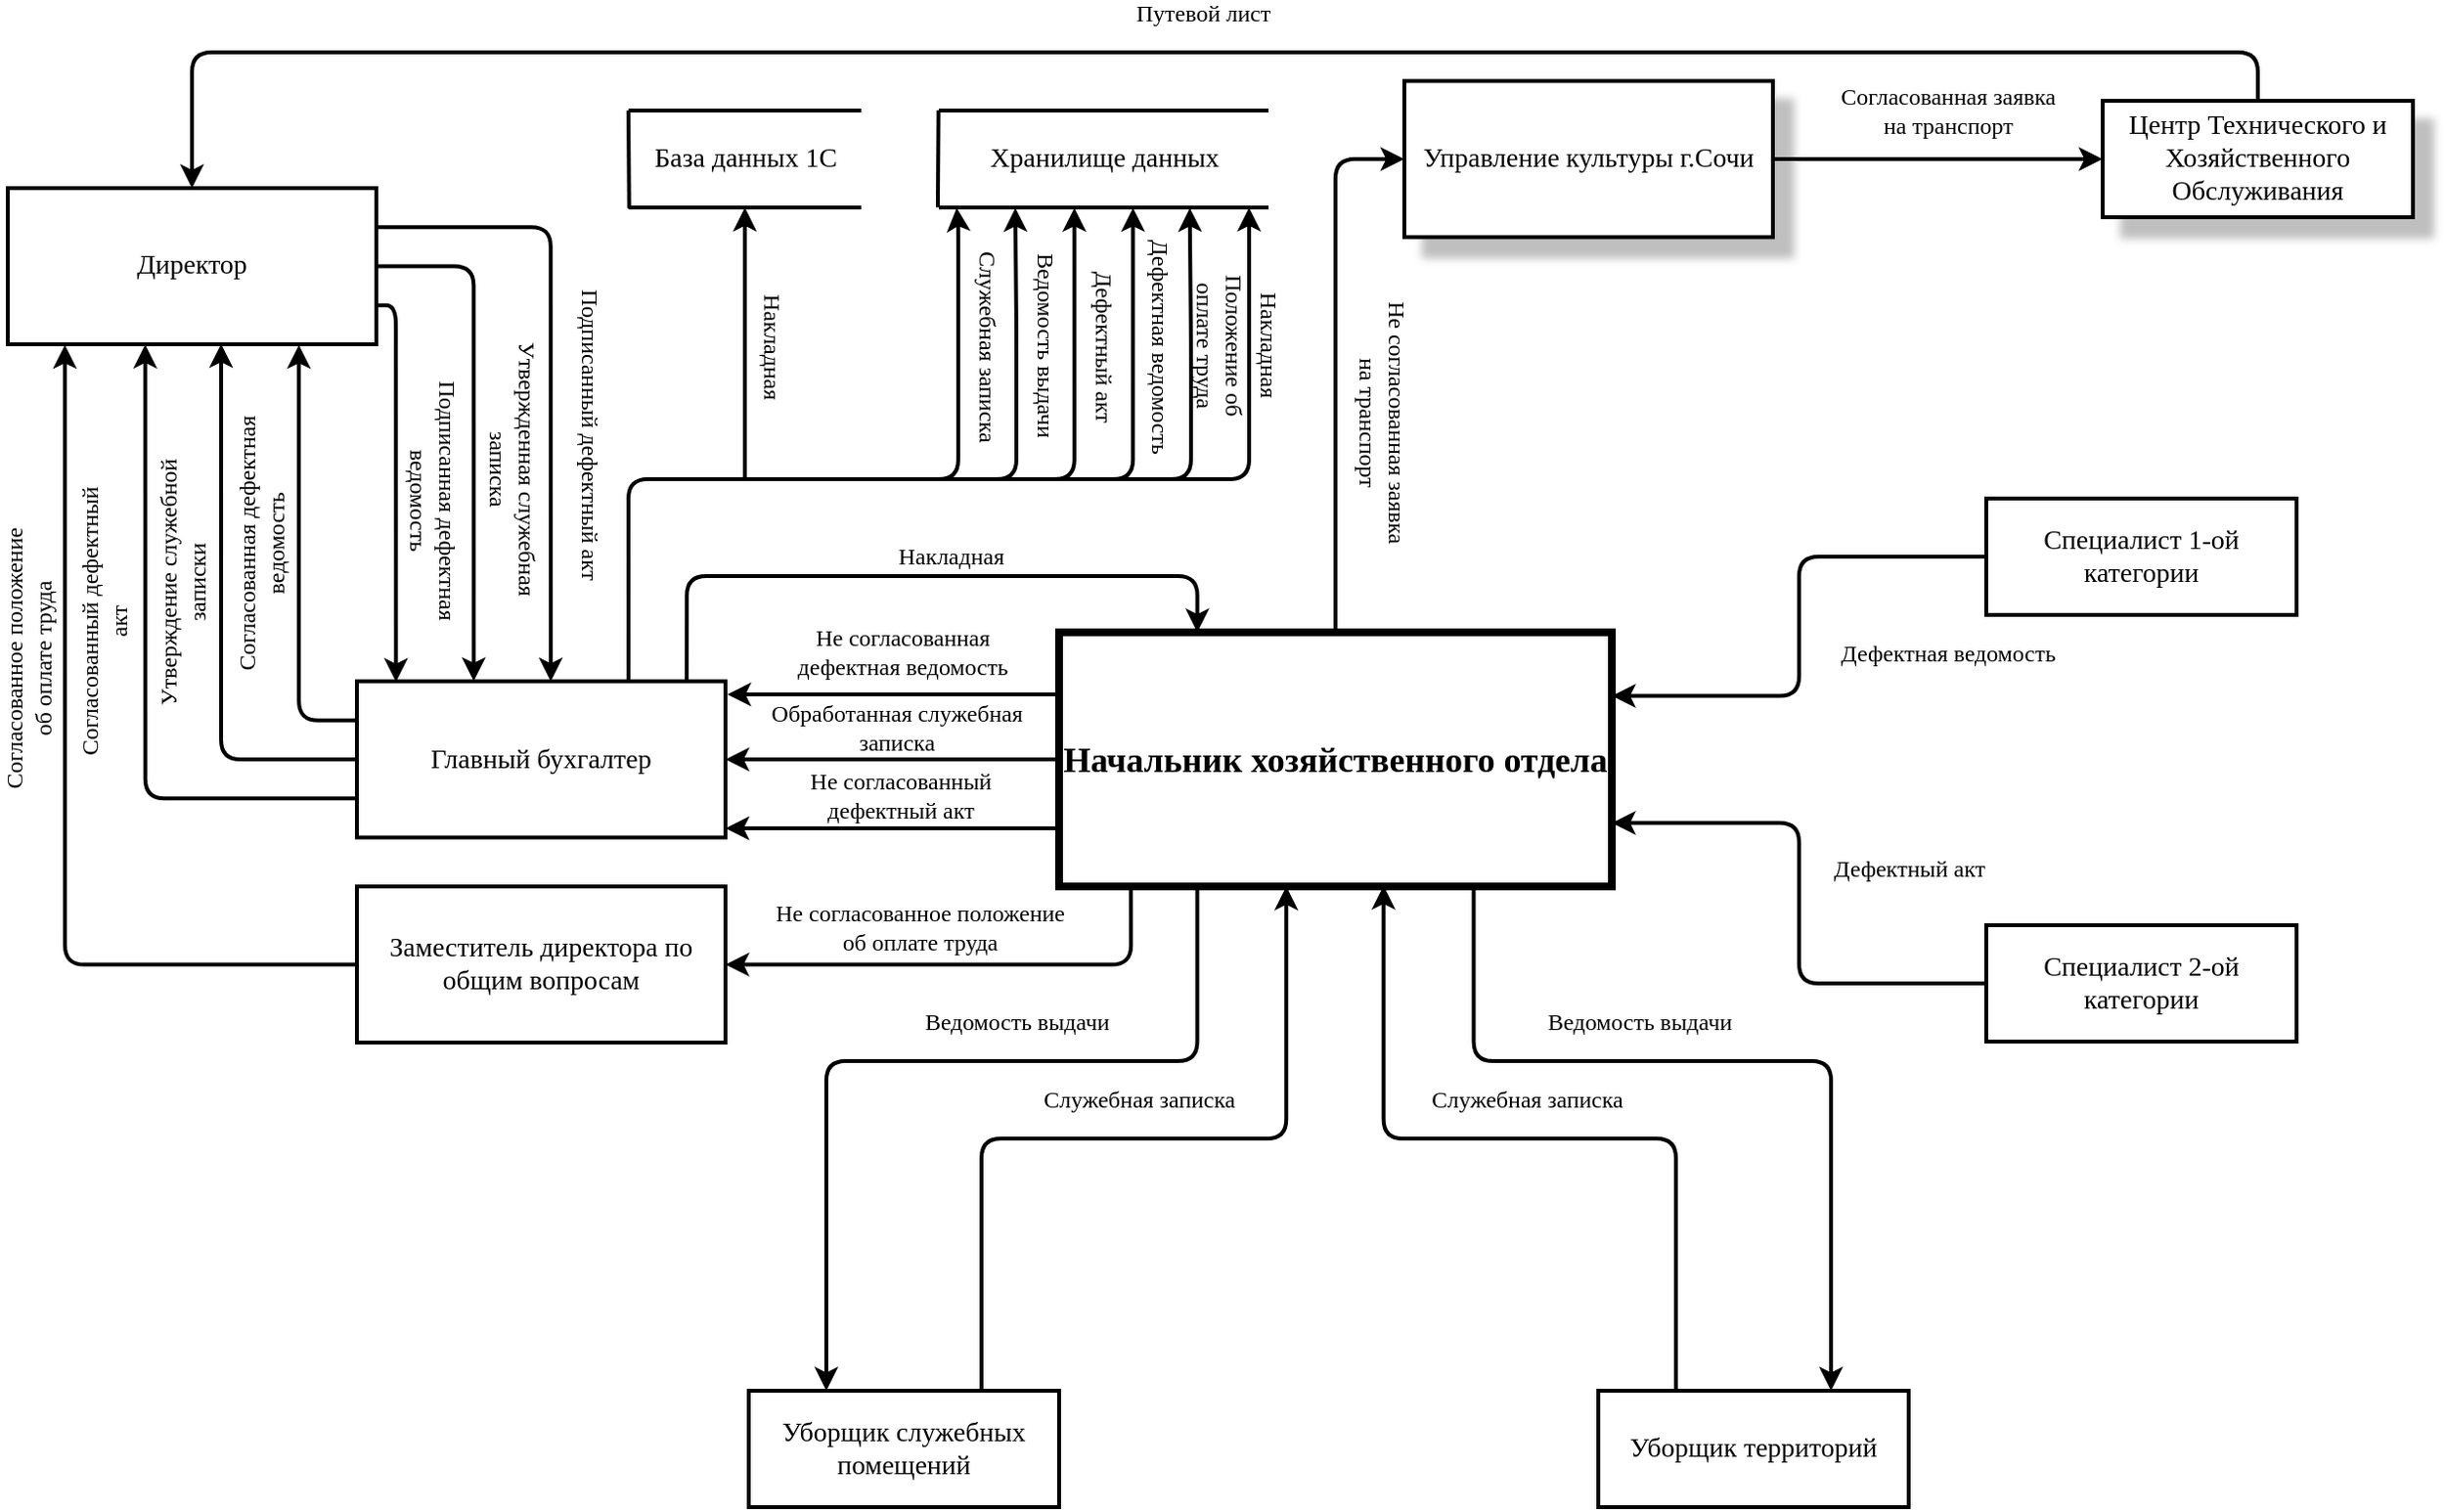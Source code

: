 <mxfile version="24.7.5" pages="2">
  <diagram name="DFD - общая диаграмма" id="wGE9X4aUuU3Bv_iCvHjZ">
    <mxGraphModel dx="2847" dy="921" grid="1" gridSize="10" guides="1" tooltips="1" connect="1" arrows="1" fold="1" page="1" pageScale="1" pageWidth="1169" pageHeight="827" math="0" shadow="0">
      <root>
        <mxCell id="0" />
        <mxCell id="1" parent="0" />
        <mxCell id="ZIf5hXbie2FMthYEmdHF-6" style="edgeStyle=elbowEdgeStyle;rounded=1;orthogonalLoop=1;jettySize=auto;html=1;exitX=0;exitY=0.5;exitDx=0;exitDy=0;entryX=1;entryY=0.5;entryDx=0;entryDy=0;strokeWidth=2;" parent="1" source="-npdEtdX0yVDCrLZTa7S-1" target="-npdEtdX0yVDCrLZTa7S-8" edge="1">
          <mxGeometry relative="1" as="geometry" />
        </mxCell>
        <mxCell id="ZIf5hXbie2FMthYEmdHF-21" value="Обработанная служебная&lt;br style=&quot;font-size: 12px;&quot;&gt;записка" style="edgeLabel;html=1;align=center;verticalAlign=middle;resizable=0;points=[];fontSize=12;fontFamily=Lucida Console;labelBackgroundColor=none;" parent="ZIf5hXbie2FMthYEmdHF-6" vertex="1" connectable="0">
          <mxGeometry x="-0.116" y="-2" relative="1" as="geometry">
            <mxPoint x="-8" y="-15" as="offset" />
          </mxGeometry>
        </mxCell>
        <mxCell id="ZIf5hXbie2FMthYEmdHF-17" style="edgeStyle=elbowEdgeStyle;rounded=1;orthogonalLoop=1;jettySize=auto;html=1;exitX=0.75;exitY=1;exitDx=0;exitDy=0;entryX=0.75;entryY=0;entryDx=0;entryDy=0;elbow=vertical;strokeWidth=2;" parent="1" source="-npdEtdX0yVDCrLZTa7S-1" target="ZIf5hXbie2FMthYEmdHF-9" edge="1">
          <mxGeometry relative="1" as="geometry">
            <Array as="points">
              <mxPoint x="830" y="570" />
            </Array>
          </mxGeometry>
        </mxCell>
        <mxCell id="ZIf5hXbie2FMthYEmdHF-18" value="Ведомость выдачи" style="edgeLabel;html=1;align=center;verticalAlign=middle;resizable=0;points=[];fontSize=12;fontFamily=Lucida Console;labelBackgroundColor=none;" parent="ZIf5hXbie2FMthYEmdHF-17" vertex="1" connectable="0">
          <mxGeometry x="0.035" y="2" relative="1" as="geometry">
            <mxPoint x="-55" y="-18" as="offset" />
          </mxGeometry>
        </mxCell>
        <mxCell id="ZIf5hXbie2FMthYEmdHF-19" style="edgeStyle=elbowEdgeStyle;rounded=1;orthogonalLoop=1;jettySize=auto;html=1;exitX=0.25;exitY=1;exitDx=0;exitDy=0;entryX=0.25;entryY=0;entryDx=0;entryDy=0;strokeWidth=2;elbow=vertical;" parent="1" source="-npdEtdX0yVDCrLZTa7S-1" target="ZIf5hXbie2FMthYEmdHF-8" edge="1">
          <mxGeometry relative="1" as="geometry">
            <Array as="points">
              <mxPoint x="500" y="570" />
            </Array>
          </mxGeometry>
        </mxCell>
        <mxCell id="ZIf5hXbie2FMthYEmdHF-20" value="Ведомость выдачи" style="edgeLabel;html=1;align=center;verticalAlign=middle;resizable=0;points=[];fontSize=12;fontFamily=Lucida Console;labelBackgroundColor=none;" parent="ZIf5hXbie2FMthYEmdHF-19" vertex="1" connectable="0">
          <mxGeometry x="-0.099" y="1" relative="1" as="geometry">
            <mxPoint x="20" y="-21" as="offset" />
          </mxGeometry>
        </mxCell>
        <mxCell id="ZIf5hXbie2FMthYEmdHF-28" style="edgeStyle=orthogonalEdgeStyle;rounded=1;orthogonalLoop=1;jettySize=auto;html=1;exitX=0.13;exitY=1;exitDx=0;exitDy=0;entryX=1;entryY=0.5;entryDx=0;entryDy=0;strokeWidth=2;exitPerimeter=0;curved=0;" parent="1" source="-npdEtdX0yVDCrLZTa7S-1" target="ZIf5hXbie2FMthYEmdHF-27" edge="1">
          <mxGeometry relative="1" as="geometry" />
        </mxCell>
        <mxCell id="ZIf5hXbie2FMthYEmdHF-29" value="Не согласованное положение&lt;br&gt;об оплате труда" style="edgeLabel;html=1;align=center;verticalAlign=middle;resizable=0;points=[];fontSize=12;fontFamily=Lucida Console;labelBackgroundColor=none;" parent="ZIf5hXbie2FMthYEmdHF-28" vertex="1" connectable="0">
          <mxGeometry x="0.254" y="-2" relative="1" as="geometry">
            <mxPoint x="7" y="-18" as="offset" />
          </mxGeometry>
        </mxCell>
        <mxCell id="bU_GCNP8-z5AheoSjuVI-59" style="edgeStyle=orthogonalEdgeStyle;rounded=1;orthogonalLoop=1;jettySize=auto;html=1;exitX=0.5;exitY=0;exitDx=0;exitDy=0;entryX=0;entryY=0.5;entryDx=0;entryDy=0;strokeWidth=2;curved=0;" parent="1" source="-npdEtdX0yVDCrLZTa7S-1" target="bU_GCNP8-z5AheoSjuVI-58" edge="1">
          <mxGeometry relative="1" as="geometry" />
        </mxCell>
        <mxCell id="bU_GCNP8-z5AheoSjuVI-60" value="Не согласованная заявка&lt;br&gt;на транспорт" style="edgeLabel;html=1;align=center;verticalAlign=middle;resizable=0;points=[];labelBackgroundColor=none;fontSize=12;fontFamily=Lucida Console;rotation=90;" parent="bU_GCNP8-z5AheoSjuVI-59" vertex="1" connectable="0">
          <mxGeometry x="0.006" y="-1" relative="1" as="geometry">
            <mxPoint x="24" y="32" as="offset" />
          </mxGeometry>
        </mxCell>
        <mxCell id="-npdEtdX0yVDCrLZTa7S-1" value="&lt;font style=&quot;font-size: 18px;&quot;&gt;&lt;b&gt;Начальник хозяйственного отдела&lt;/b&gt;&lt;/font&gt;" style="rounded=0;whiteSpace=wrap;html=1;strokeWidth=4;fontFamily=Lucida Console;" parent="1" vertex="1">
          <mxGeometry x="522" y="349" width="285" height="131" as="geometry" />
        </mxCell>
        <mxCell id="-npdEtdX0yVDCrLZTa7S-4" style="edgeStyle=elbowEdgeStyle;rounded=1;orthogonalLoop=1;jettySize=auto;html=1;exitX=0;exitY=0.5;exitDx=0;exitDy=0;entryX=1;entryY=0.25;entryDx=0;entryDy=0;strokeWidth=2;curved=0;" parent="1" source="-npdEtdX0yVDCrLZTa7S-2" target="-npdEtdX0yVDCrLZTa7S-1" edge="1">
          <mxGeometry relative="1" as="geometry" />
        </mxCell>
        <mxCell id="-npdEtdX0yVDCrLZTa7S-5" value="&lt;font style=&quot;font-size: 12px;&quot;&gt;Дефектная ведомость&lt;/font&gt;" style="edgeLabel;html=1;align=center;verticalAlign=middle;resizable=0;points=[];labelBackgroundColor=none;fontFamily=Lucida Console;" parent="-npdEtdX0yVDCrLZTa7S-4" vertex="1" connectable="0">
          <mxGeometry x="-0.109" y="-1" relative="1" as="geometry">
            <mxPoint x="77" y="28" as="offset" />
          </mxGeometry>
        </mxCell>
        <mxCell id="-npdEtdX0yVDCrLZTa7S-2" value="&lt;font face=&quot;Lucida Console&quot; style=&quot;font-size: 14px;&quot;&gt;Специалист 1-ой категории&lt;/font&gt;" style="rounded=0;whiteSpace=wrap;html=1;strokeWidth=2;" parent="1" vertex="1">
          <mxGeometry x="1000" y="280" width="160" height="60" as="geometry" />
        </mxCell>
        <mxCell id="-npdEtdX0yVDCrLZTa7S-6" style="edgeStyle=elbowEdgeStyle;rounded=1;orthogonalLoop=1;jettySize=auto;html=1;exitX=0;exitY=0.5;exitDx=0;exitDy=0;entryX=1;entryY=0.75;entryDx=0;entryDy=0;strokeWidth=2;" parent="1" source="-npdEtdX0yVDCrLZTa7S-3" target="-npdEtdX0yVDCrLZTa7S-1" edge="1">
          <mxGeometry relative="1" as="geometry" />
        </mxCell>
        <mxCell id="-npdEtdX0yVDCrLZTa7S-7" value="&lt;font style=&quot;font-size: 12px;&quot;&gt;Дефектный акт&lt;/font&gt;" style="edgeLabel;html=1;align=center;verticalAlign=middle;resizable=0;points=[];labelBackgroundColor=none;fontFamily=Lucida Console;" parent="-npdEtdX0yVDCrLZTa7S-6" vertex="1" connectable="0">
          <mxGeometry x="0.088" y="2" relative="1" as="geometry">
            <mxPoint x="58" y="-6" as="offset" />
          </mxGeometry>
        </mxCell>
        <mxCell id="-npdEtdX0yVDCrLZTa7S-3" value="&lt;font face=&quot;Lucida Console&quot; style=&quot;font-size: 14px;&quot;&gt;Специалист 2-ой категории&lt;/font&gt;" style="rounded=0;whiteSpace=wrap;html=1;strokeWidth=2;" parent="1" vertex="1">
          <mxGeometry x="1000" y="500" width="160" height="60" as="geometry" />
        </mxCell>
        <mxCell id="bU_GCNP8-z5AheoSjuVI-20" style="edgeStyle=orthogonalEdgeStyle;rounded=1;orthogonalLoop=1;jettySize=auto;html=1;entryX=0.25;entryY=0;entryDx=0;entryDy=0;curved=0;strokeWidth=2;exitX=0.895;exitY=0.001;exitDx=0;exitDy=0;exitPerimeter=0;" parent="1" source="-npdEtdX0yVDCrLZTa7S-8" target="-npdEtdX0yVDCrLZTa7S-1" edge="1">
          <mxGeometry relative="1" as="geometry">
            <mxPoint x="350" y="360" as="sourcePoint" />
            <Array as="points">
              <mxPoint x="330" y="320" />
              <mxPoint x="593" y="320" />
            </Array>
          </mxGeometry>
        </mxCell>
        <mxCell id="bU_GCNP8-z5AheoSjuVI-21" value="Накладная" style="edgeLabel;html=1;align=center;verticalAlign=middle;resizable=0;points=[];fontSize=12;fontFamily=Lucida Console;labelBackgroundColor=none;" parent="bU_GCNP8-z5AheoSjuVI-20" vertex="1" connectable="0">
          <mxGeometry x="-0.022" y="1" relative="1" as="geometry">
            <mxPoint x="20" y="-9" as="offset" />
          </mxGeometry>
        </mxCell>
        <mxCell id="bU_GCNP8-z5AheoSjuVI-29" style="edgeStyle=orthogonalEdgeStyle;rounded=1;orthogonalLoop=1;jettySize=auto;html=1;exitX=0.737;exitY=-0.003;exitDx=0;exitDy=0;exitPerimeter=0;curved=0;strokeWidth=2;entryX=0.054;entryY=1.004;entryDx=0;entryDy=0;entryPerimeter=0;" parent="1" source="-npdEtdX0yVDCrLZTa7S-8" target="bU_GCNP8-z5AheoSjuVI-28" edge="1">
          <mxGeometry relative="1" as="geometry">
            <mxPoint x="520" y="180" as="targetPoint" />
            <Array as="points">
              <mxPoint x="300" y="270" />
              <mxPoint x="470" y="270" />
              <mxPoint x="470" y="140" />
              <mxPoint x="469" y="140" />
            </Array>
          </mxGeometry>
        </mxCell>
        <mxCell id="bU_GCNP8-z5AheoSjuVI-35" value="Служебная записка" style="edgeLabel;html=1;align=center;verticalAlign=middle;resizable=0;points=[];labelBackgroundColor=none;fontSize=12;fontFamily=Lucida Console;rotation=90;" parent="bU_GCNP8-z5AheoSjuVI-29" vertex="1" connectable="0">
          <mxGeometry x="0.771" y="1" relative="1" as="geometry">
            <mxPoint x="16" y="24" as="offset" />
          </mxGeometry>
        </mxCell>
        <mxCell id="-npdEtdX0yVDCrLZTa7S-8" value="&lt;font style=&quot;font-size: 14px;&quot;&gt;Главный бухгалтер&lt;/font&gt;" style="rounded=0;whiteSpace=wrap;html=1;strokeWidth=2;fontFamily=Lucida Console;" parent="1" vertex="1">
          <mxGeometry x="160" y="374.25" width="190" height="80.5" as="geometry" />
        </mxCell>
        <mxCell id="-npdEtdX0yVDCrLZTa7S-11" style="edgeStyle=elbowEdgeStyle;rounded=1;orthogonalLoop=1;jettySize=auto;html=1;curved=0;strokeWidth=2;shadow=0;entryX=1.005;entryY=0.084;entryDx=0;entryDy=0;entryPerimeter=0;" parent="1" target="-npdEtdX0yVDCrLZTa7S-8" edge="1">
          <mxGeometry relative="1" as="geometry">
            <mxPoint x="521" y="381" as="sourcePoint" />
            <mxPoint x="348" y="374" as="targetPoint" />
          </mxGeometry>
        </mxCell>
        <mxCell id="ZIf5hXbie2FMthYEmdHF-1" value="Не согласованная&lt;br style=&quot;font-size: 12px;&quot;&gt;дефектная ведомость" style="edgeLabel;html=1;align=center;verticalAlign=middle;resizable=0;points=[];labelBackgroundColor=none;fontSize=12;fontFamily=Lucida Console;" parent="-npdEtdX0yVDCrLZTa7S-11" vertex="1" connectable="0">
          <mxGeometry x="-0.279" y="-3" relative="1" as="geometry">
            <mxPoint x="-19" y="-19" as="offset" />
          </mxGeometry>
        </mxCell>
        <mxCell id="ZIf5hXbie2FMthYEmdHF-4" style="edgeStyle=elbowEdgeStyle;rounded=1;orthogonalLoop=1;jettySize=auto;html=1;strokeWidth=2;" parent="1" edge="1">
          <mxGeometry relative="1" as="geometry">
            <mxPoint x="522" y="450" as="sourcePoint" />
            <mxPoint x="350" y="450" as="targetPoint" />
          </mxGeometry>
        </mxCell>
        <mxCell id="ZIf5hXbie2FMthYEmdHF-5" value="Не согласованный&lt;br style=&quot;font-size: 12px;&quot;&gt;дефектный акт" style="edgeLabel;html=1;align=center;verticalAlign=middle;resizable=0;points=[];fontSize=12;fontFamily=Lucida Console;labelBackgroundColor=none;" parent="ZIf5hXbie2FMthYEmdHF-4" vertex="1" connectable="0">
          <mxGeometry x="-0.396" y="3" relative="1" as="geometry">
            <mxPoint x="-30" y="-20" as="offset" />
          </mxGeometry>
        </mxCell>
        <mxCell id="ZIf5hXbie2FMthYEmdHF-8" value="&lt;font style=&quot;font-size: 14px;&quot;&gt;Уборщик служебных помещений&lt;/font&gt;" style="rounded=0;whiteSpace=wrap;html=1;strokeWidth=2;fontFamily=Lucida Console;" parent="1" vertex="1">
          <mxGeometry x="362" y="740" width="160" height="60" as="geometry" />
        </mxCell>
        <mxCell id="ZIf5hXbie2FMthYEmdHF-9" value="&lt;font style=&quot;font-size: 14px;&quot;&gt;Уборщик территорий&lt;/font&gt;" style="rounded=0;whiteSpace=wrap;html=1;strokeWidth=2;fontFamily=Lucida Console;" parent="1" vertex="1">
          <mxGeometry x="800" y="740" width="160" height="60" as="geometry" />
        </mxCell>
        <mxCell id="ZIf5hXbie2FMthYEmdHF-10" style="edgeStyle=elbowEdgeStyle;rounded=1;orthogonalLoop=1;jettySize=auto;html=1;entryX=0.411;entryY=1;entryDx=0;entryDy=0;strokeWidth=2;exitX=0.75;exitY=0;exitDx=0;exitDy=0;entryPerimeter=0;" parent="1" source="ZIf5hXbie2FMthYEmdHF-8" target="-npdEtdX0yVDCrLZTa7S-1" edge="1">
          <mxGeometry relative="1" as="geometry">
            <mxPoint x="536" y="680" as="sourcePoint" />
            <mxPoint x="440" y="540" as="targetPoint" />
          </mxGeometry>
        </mxCell>
        <mxCell id="ZIf5hXbie2FMthYEmdHF-11" value="&lt;font style=&quot;font-size: 12px;&quot;&gt;Служебная записка&lt;/font&gt;" style="edgeLabel;html=1;align=center;verticalAlign=middle;resizable=0;points=[];labelBackgroundColor=none;fontFamily=Lucida Console;" parent="ZIf5hXbie2FMthYEmdHF-10" vertex="1" connectable="0">
          <mxGeometry x="0.1" relative="1" as="geometry">
            <mxPoint x="-19" y="-20" as="offset" />
          </mxGeometry>
        </mxCell>
        <mxCell id="ZIf5hXbie2FMthYEmdHF-15" style="edgeStyle=elbowEdgeStyle;rounded=1;orthogonalLoop=1;jettySize=auto;html=1;exitX=0.25;exitY=0;exitDx=0;exitDy=0;entryX=0.587;entryY=0.997;entryDx=0;entryDy=0;entryPerimeter=0;strokeWidth=2;elbow=vertical;" parent="1" source="ZIf5hXbie2FMthYEmdHF-9" target="-npdEtdX0yVDCrLZTa7S-1" edge="1">
          <mxGeometry relative="1" as="geometry" />
        </mxCell>
        <mxCell id="ZIf5hXbie2FMthYEmdHF-16" value="&lt;font style=&quot;font-size: 12px;&quot;&gt;Служебная записка&lt;/font&gt;" style="edgeLabel;html=1;align=center;verticalAlign=middle;resizable=0;points=[];labelBackgroundColor=none;fontFamily=Lucida Console;" parent="ZIf5hXbie2FMthYEmdHF-15" vertex="1" connectable="0">
          <mxGeometry x="-0.121" y="1" relative="1" as="geometry">
            <mxPoint x="-27" y="-21" as="offset" />
          </mxGeometry>
        </mxCell>
        <mxCell id="bU_GCNP8-z5AheoSjuVI-17" style="edgeStyle=orthogonalEdgeStyle;rounded=1;orthogonalLoop=1;jettySize=auto;html=1;exitX=1;exitY=0.25;exitDx=0;exitDy=0;entryX=0.526;entryY=0.001;entryDx=0;entryDy=0;entryPerimeter=0;curved=0;strokeWidth=2;" parent="1" source="ZIf5hXbie2FMthYEmdHF-22" target="-npdEtdX0yVDCrLZTa7S-8" edge="1">
          <mxGeometry relative="1" as="geometry">
            <mxPoint x="330" y="250" as="targetPoint" />
          </mxGeometry>
        </mxCell>
        <mxCell id="bU_GCNP8-z5AheoSjuVI-19" value="Подписанный дефектный акт" style="edgeLabel;html=1;align=center;verticalAlign=middle;resizable=0;points=[];labelBackgroundColor=none;fontSize=12;fontFamily=Lucida Console;rotation=90;" parent="bU_GCNP8-z5AheoSjuVI-17" vertex="1" connectable="0">
          <mxGeometry x="-0.15" y="1" relative="1" as="geometry">
            <mxPoint x="19" y="58" as="offset" />
          </mxGeometry>
        </mxCell>
        <mxCell id="ZIf5hXbie2FMthYEmdHF-22" value="&lt;font face=&quot;Lucida Console&quot; style=&quot;font-size: 14px;&quot;&gt;Директор&lt;/font&gt;" style="rounded=0;whiteSpace=wrap;html=1;strokeWidth=2;" parent="1" vertex="1">
          <mxGeometry x="-20" y="120" width="190" height="80.5" as="geometry" />
        </mxCell>
        <mxCell id="ZIf5hXbie2FMthYEmdHF-27" value="&lt;font style=&quot;font-size: 14px;&quot;&gt;Заместитель директора по общим вопросам&lt;/font&gt;" style="rounded=0;whiteSpace=wrap;html=1;strokeWidth=2;fontFamily=Lucida Console;" parent="1" vertex="1">
          <mxGeometry x="160" y="480" width="190" height="80.5" as="geometry" />
        </mxCell>
        <mxCell id="bU_GCNP8-z5AheoSjuVI-6" style="edgeStyle=orthogonalEdgeStyle;rounded=1;orthogonalLoop=1;jettySize=auto;html=1;exitX=0;exitY=0.5;exitDx=0;exitDy=0;strokeWidth=2;curved=0;entryX=0.155;entryY=1.004;entryDx=0;entryDy=0;entryPerimeter=0;" parent="1" source="ZIf5hXbie2FMthYEmdHF-27" target="ZIf5hXbie2FMthYEmdHF-22" edge="1">
          <mxGeometry relative="1" as="geometry">
            <mxPoint x="50" y="220" as="targetPoint" />
          </mxGeometry>
        </mxCell>
        <mxCell id="bU_GCNP8-z5AheoSjuVI-7" value="Согласованное положение&lt;br style=&quot;font-size: 12px;&quot;&gt;об оплате труда" style="edgeLabel;html=1;align=center;verticalAlign=middle;resizable=0;points=[];fontSize=12;fontFamily=Lucida Console;labelBackgroundColor=none;rotation=-90;" parent="bU_GCNP8-z5AheoSjuVI-6" vertex="1" connectable="0">
          <mxGeometry x="0.441" y="1" relative="1" as="geometry">
            <mxPoint x="-18" y="31" as="offset" />
          </mxGeometry>
        </mxCell>
        <mxCell id="bU_GCNP8-z5AheoSjuVI-8" style="edgeStyle=orthogonalEdgeStyle;rounded=1;orthogonalLoop=1;jettySize=auto;html=1;exitX=0;exitY=0.75;exitDx=0;exitDy=0;strokeWidth=2;curved=0;entryX=0.373;entryY=1.002;entryDx=0;entryDy=0;entryPerimeter=0;" parent="1" source="-npdEtdX0yVDCrLZTa7S-8" target="ZIf5hXbie2FMthYEmdHF-22" edge="1">
          <mxGeometry relative="1" as="geometry">
            <mxPoint x="80" y="210" as="targetPoint" />
          </mxGeometry>
        </mxCell>
        <mxCell id="bU_GCNP8-z5AheoSjuVI-9" value="Согласованный дефектный&lt;br&gt;акт" style="edgeLabel;html=1;align=center;verticalAlign=middle;resizable=0;points=[];fontFamily=Lucida Console;fontSize=12;labelBackgroundColor=none;rotation=-90;" parent="bU_GCNP8-z5AheoSjuVI-8" vertex="1" connectable="0">
          <mxGeometry x="0.359" y="2" relative="1" as="geometry">
            <mxPoint x="-19" y="33" as="offset" />
          </mxGeometry>
        </mxCell>
        <mxCell id="bU_GCNP8-z5AheoSjuVI-10" style="edgeStyle=orthogonalEdgeStyle;rounded=1;orthogonalLoop=1;jettySize=auto;html=1;exitX=0;exitY=0.5;exitDx=0;exitDy=0;entryX=0.579;entryY=0.998;entryDx=0;entryDy=0;entryPerimeter=0;strokeWidth=2;curved=0;" parent="1" source="-npdEtdX0yVDCrLZTa7S-8" target="ZIf5hXbie2FMthYEmdHF-22" edge="1">
          <mxGeometry relative="1" as="geometry">
            <mxPoint x="110" y="210" as="targetPoint" />
          </mxGeometry>
        </mxCell>
        <mxCell id="bU_GCNP8-z5AheoSjuVI-12" value="Утверждение служебной&lt;br style=&quot;font-size: 12px;&quot;&gt;записки" style="edgeLabel;html=1;align=center;verticalAlign=middle;resizable=0;points=[];fontSize=12;fontFamily=Lucida Console;labelBackgroundColor=none;rotation=-90;" parent="bU_GCNP8-z5AheoSjuVI-10" vertex="1" connectable="0">
          <mxGeometry x="0.421" y="1" relative="1" as="geometry">
            <mxPoint x="-19" y="41" as="offset" />
          </mxGeometry>
        </mxCell>
        <mxCell id="bU_GCNP8-z5AheoSjuVI-11" style="edgeStyle=orthogonalEdgeStyle;rounded=1;orthogonalLoop=1;jettySize=auto;html=1;exitX=0;exitY=0.25;exitDx=0;exitDy=0;entryX=0.79;entryY=1.004;entryDx=0;entryDy=0;entryPerimeter=0;strokeWidth=2;curved=0;" parent="1" source="-npdEtdX0yVDCrLZTa7S-8" target="ZIf5hXbie2FMthYEmdHF-22" edge="1">
          <mxGeometry relative="1" as="geometry">
            <mxPoint x="210" y="230" as="targetPoint" />
          </mxGeometry>
        </mxCell>
        <mxCell id="bU_GCNP8-z5AheoSjuVI-13" value="Согласованная дефектная&lt;br style=&quot;font-size: 12px;&quot;&gt;ведомость" style="edgeLabel;html=1;align=center;verticalAlign=middle;resizable=0;points=[];fontSize=12;fontFamily=Lucida Console;labelBackgroundColor=none;rotation=-90;" parent="bU_GCNP8-z5AheoSjuVI-11" vertex="1" connectable="0">
          <mxGeometry x="0.315" relative="1" as="geometry">
            <mxPoint x="-20" y="26" as="offset" />
          </mxGeometry>
        </mxCell>
        <mxCell id="bU_GCNP8-z5AheoSjuVI-14" style="edgeStyle=orthogonalEdgeStyle;rounded=1;orthogonalLoop=1;jettySize=auto;html=1;exitX=1;exitY=0.75;exitDx=0;exitDy=0;entryX=0.106;entryY=0.004;entryDx=0;entryDy=0;entryPerimeter=0;curved=0;strokeWidth=2;" parent="1" source="ZIf5hXbie2FMthYEmdHF-22" target="-npdEtdX0yVDCrLZTa7S-8" edge="1">
          <mxGeometry relative="1" as="geometry">
            <mxPoint x="210" y="350" as="targetPoint" />
            <Array as="points">
              <mxPoint x="180" y="180" />
            </Array>
          </mxGeometry>
        </mxCell>
        <mxCell id="bU_GCNP8-z5AheoSjuVI-15" value="Подписанная дефектная&lt;br style=&quot;font-size: 12px;&quot;&gt;ведомость" style="edgeLabel;html=1;align=center;verticalAlign=middle;resizable=0;points=[];fontSize=12;fontFamily=Lucida Console;labelBackgroundColor=none;rotation=90;" parent="bU_GCNP8-z5AheoSjuVI-14" vertex="1" connectable="0">
          <mxGeometry x="-0.149" y="2" relative="1" as="geometry">
            <mxPoint x="18" y="23" as="offset" />
          </mxGeometry>
        </mxCell>
        <mxCell id="bU_GCNP8-z5AheoSjuVI-16" style="edgeStyle=orthogonalEdgeStyle;rounded=1;orthogonalLoop=1;jettySize=auto;html=1;exitX=1;exitY=0.5;exitDx=0;exitDy=0;entryX=0.317;entryY=-0.001;entryDx=0;entryDy=0;curved=0;strokeWidth=2;entryPerimeter=0;" parent="1" source="ZIf5hXbie2FMthYEmdHF-22" target="-npdEtdX0yVDCrLZTa7S-8" edge="1">
          <mxGeometry relative="1" as="geometry">
            <mxPoint x="250" y="350" as="targetPoint" />
          </mxGeometry>
        </mxCell>
        <mxCell id="bU_GCNP8-z5AheoSjuVI-18" value="Утвержденная служебная&lt;br style=&quot;font-size: 12px;&quot;&gt;записка" style="edgeLabel;html=1;align=center;verticalAlign=middle;resizable=0;points=[];labelBackgroundColor=none;fontSize=12;fontFamily=Lucida Console;rotation=90;" parent="bU_GCNP8-z5AheoSjuVI-16" vertex="1" connectable="0">
          <mxGeometry x="0.113" y="-1" relative="1" as="geometry">
            <mxPoint x="21" y="7" as="offset" />
          </mxGeometry>
        </mxCell>
        <mxCell id="bU_GCNP8-z5AheoSjuVI-27" value="&lt;font style=&quot;font-size: 14px;&quot;&gt;База данных 1C&lt;/font&gt;" style="html=1;rounded=0;shadow=0;comic=0;labelBackgroundColor=none;strokeWidth=2;fontFamily=Lucida Console;fontSize=12;align=center;shape=mxgraph.ios7ui.horLines;fillColor=default;" parent="1" vertex="1">
          <mxGeometry x="300" y="80" width="120" height="50" as="geometry" />
        </mxCell>
        <mxCell id="bU_GCNP8-z5AheoSjuVI-28" value="&lt;font style=&quot;font-size: 14px;&quot;&gt;Хранилище данных&lt;/font&gt;" style="html=1;rounded=0;shadow=0;comic=0;labelBackgroundColor=none;strokeWidth=2;fontFamily=Lucida Console;fontSize=12;align=center;shape=mxgraph.ios7ui.horLines;fillColor=default;" parent="1" vertex="1">
          <mxGeometry x="460" y="80" width="170" height="50" as="geometry" />
        </mxCell>
        <mxCell id="bU_GCNP8-z5AheoSjuVI-43" value="" style="endArrow=classic;html=1;rounded=1;edgeStyle=orthogonalEdgeStyle;curved=0;strokeWidth=2;entryX=0.232;entryY=1.004;entryDx=0;entryDy=0;entryPerimeter=0;" parent="1" target="bU_GCNP8-z5AheoSjuVI-28" edge="1">
          <mxGeometry width="50" height="50" relative="1" as="geometry">
            <mxPoint x="460" y="270" as="sourcePoint" />
            <mxPoint x="510" y="210" as="targetPoint" />
            <Array as="points">
              <mxPoint x="460" y="270" />
              <mxPoint x="500" y="270" />
              <mxPoint x="500" y="195" />
              <mxPoint x="499" y="195" />
            </Array>
          </mxGeometry>
        </mxCell>
        <mxCell id="bU_GCNP8-z5AheoSjuVI-44" value="Ведомость выдачи" style="edgeLabel;html=1;align=center;verticalAlign=middle;resizable=0;points=[];fontSize=12;fontFamily=Lucida Console;labelBackgroundColor=none;rotation=90;" parent="bU_GCNP8-z5AheoSjuVI-43" vertex="1" connectable="0">
          <mxGeometry x="0.488" y="-1" relative="1" as="geometry">
            <mxPoint x="15" y="24" as="offset" />
          </mxGeometry>
        </mxCell>
        <mxCell id="bU_GCNP8-z5AheoSjuVI-45" value="" style="endArrow=classic;html=1;rounded=1;edgeStyle=orthogonalEdgeStyle;curved=0;entryX=0.411;entryY=1.004;entryDx=0;entryDy=0;entryPerimeter=0;strokeWidth=2;" parent="1" target="bU_GCNP8-z5AheoSjuVI-28" edge="1">
          <mxGeometry width="50" height="50" relative="1" as="geometry">
            <mxPoint x="490" y="270" as="sourcePoint" />
            <mxPoint x="670" y="210" as="targetPoint" />
            <Array as="points">
              <mxPoint x="490" y="270" />
              <mxPoint x="530" y="270" />
            </Array>
          </mxGeometry>
        </mxCell>
        <mxCell id="bU_GCNP8-z5AheoSjuVI-46" value="Дефектный акт" style="edgeLabel;html=1;align=center;verticalAlign=middle;resizable=0;points=[];fontSize=12;labelBackgroundColor=none;fontFamily=Lucida Console;rotation=90;" parent="bU_GCNP8-z5AheoSjuVI-45" vertex="1" connectable="0">
          <mxGeometry x="0.481" y="-2" relative="1" as="geometry">
            <mxPoint x="13" y="24" as="offset" />
          </mxGeometry>
        </mxCell>
        <mxCell id="bU_GCNP8-z5AheoSjuVI-47" value="" style="endArrow=classic;html=1;rounded=1;edgeStyle=orthogonalEdgeStyle;curved=0;entryX=0.589;entryY=1.004;entryDx=0;entryDy=0;entryPerimeter=0;strokeWidth=2;" parent="1" target="bU_GCNP8-z5AheoSjuVI-28" edge="1">
          <mxGeometry width="50" height="50" relative="1" as="geometry">
            <mxPoint x="510" y="270" as="sourcePoint" />
            <mxPoint x="559.79" y="140" as="targetPoint" />
            <Array as="points">
              <mxPoint x="560" y="270" />
            </Array>
          </mxGeometry>
        </mxCell>
        <mxCell id="bU_GCNP8-z5AheoSjuVI-48" value="Дефектная ведомость" style="edgeLabel;html=1;align=center;verticalAlign=middle;resizable=0;points=[];fontSize=12;fontFamily=Lucida Console;labelBackgroundColor=none;rotation=90;" parent="bU_GCNP8-z5AheoSjuVI-47" vertex="1" connectable="0">
          <mxGeometry x="0.685" relative="1" as="geometry">
            <mxPoint x="14" y="41" as="offset" />
          </mxGeometry>
        </mxCell>
        <mxCell id="bU_GCNP8-z5AheoSjuVI-49" value="" style="endArrow=classic;html=1;rounded=1;edgeStyle=orthogonalEdgeStyle;curved=0;entryX=0.761;entryY=1.004;entryDx=0;entryDy=0;entryPerimeter=0;strokeWidth=2;" parent="1" target="bU_GCNP8-z5AheoSjuVI-28" edge="1">
          <mxGeometry width="50" height="50" relative="1" as="geometry">
            <mxPoint x="540" y="270" as="sourcePoint" />
            <mxPoint x="600" y="220" as="targetPoint" />
            <Array as="points">
              <mxPoint x="590" y="270" />
              <mxPoint x="590" y="200" />
              <mxPoint x="589" y="200" />
            </Array>
          </mxGeometry>
        </mxCell>
        <mxCell id="bU_GCNP8-z5AheoSjuVI-54" value="Положение об&lt;br style=&quot;font-size: 12px;&quot;&gt;оплате труда" style="edgeLabel;html=1;align=center;verticalAlign=middle;resizable=0;points=[];fontSize=12;fontFamily=Lucida Console;labelBackgroundColor=none;rotation=90;" parent="bU_GCNP8-z5AheoSjuVI-49" vertex="1" connectable="0">
          <mxGeometry x="0.458" y="1" relative="1" as="geometry">
            <mxPoint x="17" y="19" as="offset" />
          </mxGeometry>
        </mxCell>
        <mxCell id="bU_GCNP8-z5AheoSjuVI-51" value="" style="endArrow=classic;html=1;rounded=1;edgeStyle=orthogonalEdgeStyle;curved=0;entryX=0.941;entryY=1.001;entryDx=0;entryDy=0;entryPerimeter=0;strokeWidth=2;" parent="1" target="bU_GCNP8-z5AheoSjuVI-28" edge="1">
          <mxGeometry width="50" height="50" relative="1" as="geometry">
            <mxPoint x="579.5" y="270" as="sourcePoint" />
            <mxPoint x="629.5" y="220" as="targetPoint" />
            <Array as="points">
              <mxPoint x="620" y="270" />
            </Array>
          </mxGeometry>
        </mxCell>
        <mxCell id="bU_GCNP8-z5AheoSjuVI-53" value="Накладная" style="edgeLabel;html=1;align=center;verticalAlign=middle;resizable=0;points=[];labelBackgroundColor=none;fontSize=12;rotation=90;horizontal=1;fontFamily=Lucida Console;" parent="bU_GCNP8-z5AheoSjuVI-51" vertex="1" connectable="0">
          <mxGeometry x="0.4" relative="1" as="geometry">
            <mxPoint x="10" y="16" as="offset" />
          </mxGeometry>
        </mxCell>
        <mxCell id="bU_GCNP8-z5AheoSjuVI-55" value="" style="endArrow=classic;html=1;rounded=1;entryX=0.5;entryY=1;entryDx=0;entryDy=0;entryPerimeter=0;strokeWidth=2;curved=0;" parent="1" target="bU_GCNP8-z5AheoSjuVI-27" edge="1">
          <mxGeometry width="50" height="50" relative="1" as="geometry">
            <mxPoint x="360" y="270" as="sourcePoint" />
            <mxPoint x="400" y="200" as="targetPoint" />
          </mxGeometry>
        </mxCell>
        <mxCell id="bU_GCNP8-z5AheoSjuVI-56" value="Накладная" style="edgeLabel;html=1;align=center;verticalAlign=middle;resizable=0;points=[];fontSize=12;fontFamily=Lucida Console;labelBackgroundColor=none;rotation=90;" parent="bU_GCNP8-z5AheoSjuVI-55" vertex="1" connectable="0">
          <mxGeometry x="0.328" y="-1" relative="1" as="geometry">
            <mxPoint x="13" y="24" as="offset" />
          </mxGeometry>
        </mxCell>
        <mxCell id="bU_GCNP8-z5AheoSjuVI-63" style="edgeStyle=orthogonalEdgeStyle;rounded=1;orthogonalLoop=1;jettySize=auto;html=1;exitX=1;exitY=0.5;exitDx=0;exitDy=0;entryX=0;entryY=0.5;entryDx=0;entryDy=0;curved=0;strokeWidth=2;" parent="1" source="bU_GCNP8-z5AheoSjuVI-58" target="bU_GCNP8-z5AheoSjuVI-62" edge="1">
          <mxGeometry relative="1" as="geometry" />
        </mxCell>
        <mxCell id="bU_GCNP8-z5AheoSjuVI-64" value="Согласованная заявка&lt;br style=&quot;font-size: 12px;&quot;&gt;на транспорт" style="edgeLabel;html=1;align=center;verticalAlign=middle;resizable=0;points=[];labelBackgroundColor=none;fontSize=12;fontFamily=Lucida Console;" parent="bU_GCNP8-z5AheoSjuVI-63" vertex="1" connectable="0">
          <mxGeometry x="-0.297" y="-2" relative="1" as="geometry">
            <mxPoint x="30" y="-27" as="offset" />
          </mxGeometry>
        </mxCell>
        <mxCell id="bU_GCNP8-z5AheoSjuVI-58" value="&lt;font style=&quot;font-size: 14px;&quot;&gt;Управление культуры г.Сочи&lt;/font&gt;" style="rounded=0;whiteSpace=wrap;html=1;strokeWidth=2;shadow=1;shadowOpacity=25;shadowOffsetX=10;shadowOffsetY=10;fontFamily=Lucida Console;" parent="1" vertex="1">
          <mxGeometry x="700" y="64.75" width="190" height="80.5" as="geometry" />
        </mxCell>
        <mxCell id="bU_GCNP8-z5AheoSjuVI-65" style="edgeStyle=orthogonalEdgeStyle;rounded=1;orthogonalLoop=1;jettySize=auto;html=1;exitX=0.5;exitY=0;exitDx=0;exitDy=0;entryX=0.5;entryY=0;entryDx=0;entryDy=0;curved=0;strokeWidth=2;" parent="1" source="bU_GCNP8-z5AheoSjuVI-62" target="ZIf5hXbie2FMthYEmdHF-22" edge="1">
          <mxGeometry relative="1" as="geometry">
            <Array as="points">
              <mxPoint x="1140" y="50" />
              <mxPoint x="75" y="50" />
            </Array>
          </mxGeometry>
        </mxCell>
        <mxCell id="bU_GCNP8-z5AheoSjuVI-66" value="Путевой лист" style="edgeLabel;html=1;align=center;verticalAlign=middle;resizable=0;points=[];fontSize=12;fontFamily=Lucida Console;labelBackgroundColor=none;" parent="bU_GCNP8-z5AheoSjuVI-65" vertex="1" connectable="0">
          <mxGeometry x="-0.019" y="1" relative="1" as="geometry">
            <mxPoint y="-21" as="offset" />
          </mxGeometry>
        </mxCell>
        <mxCell id="bU_GCNP8-z5AheoSjuVI-62" value="&lt;font style=&quot;font-size: 14px;&quot;&gt;Центр Технического и Хозяйственного Обслуживания&lt;/font&gt;" style="rounded=0;whiteSpace=wrap;html=1;strokeWidth=2;shadow=1;shadowOffsetX=10;shadowOffsetY=10;fontFamily=Lucida Console;" parent="1" vertex="1">
          <mxGeometry x="1060" y="75" width="160" height="60" as="geometry" />
        </mxCell>
        <mxCell id="bU_GCNP8-z5AheoSjuVI-67" value="" style="endArrow=none;html=1;rounded=0;exitX=0.003;exitY=1.007;exitDx=0;exitDy=0;exitPerimeter=0;entryX=0;entryY=0;entryDx=0;entryDy=0;entryPerimeter=0;strokeWidth=2;" parent="1" source="bU_GCNP8-z5AheoSjuVI-27" target="bU_GCNP8-z5AheoSjuVI-27" edge="1">
          <mxGeometry width="50" height="50" relative="1" as="geometry">
            <mxPoint x="230" y="130" as="sourcePoint" />
            <mxPoint x="260" y="70" as="targetPoint" />
          </mxGeometry>
        </mxCell>
        <mxCell id="bU_GCNP8-z5AheoSjuVI-68" value="" style="endArrow=none;html=1;rounded=0;entryX=-0.001;entryY=-0.003;entryDx=0;entryDy=0;entryPerimeter=0;exitX=-0.003;exitY=0.997;exitDx=0;exitDy=0;exitPerimeter=0;strokeWidth=2;" parent="1" source="bU_GCNP8-z5AheoSjuVI-28" target="bU_GCNP8-z5AheoSjuVI-28" edge="1">
          <mxGeometry width="50" height="50" relative="1" as="geometry">
            <mxPoint x="410" y="140" as="sourcePoint" />
            <mxPoint x="460" y="90" as="targetPoint" />
          </mxGeometry>
        </mxCell>
      </root>
    </mxGraphModel>
  </diagram>
  <diagram id="RiFyJ_GrSPDlRtmP9DLk" name="DFD - Предоставление в аренду инвентаря">
    <mxGraphModel dx="1500" dy="809" grid="1" gridSize="10" guides="1" tooltips="1" connect="1" arrows="1" fold="1" page="1" pageScale="1" pageWidth="1169" pageHeight="827" math="0" shadow="0">
      <root>
        <mxCell id="0" />
        <mxCell id="1" parent="0" />
        <mxCell id="OfwSqqasl3t5qfe1duLv-12" style="edgeStyle=orthogonalEdgeStyle;rounded=1;orthogonalLoop=1;jettySize=auto;html=1;entryX=1;entryY=1;entryDx=0;entryDy=0;exitX=0;exitY=0.809;exitDx=0;exitDy=0;exitPerimeter=0;curved=0;strokeWidth=2;" parent="1" source="RleygtQnq2dHLsqsRosK-1" target="SSufBfQOLHIjBCA3Jyul-1" edge="1">
          <mxGeometry relative="1" as="geometry">
            <mxPoint x="562.5" y="338.276" as="targetPoint" />
            <mxPoint x="692.5" y="346" as="sourcePoint" />
            <Array as="points">
              <mxPoint x="682.5" y="346" />
            </Array>
          </mxGeometry>
        </mxCell>
        <mxCell id="OfwSqqasl3t5qfe1duLv-13" value="Карточка сведений&lt;br&gt;(ИНН, банковский счет)" style="edgeLabel;html=1;align=center;verticalAlign=middle;resizable=0;points=[];fontSize=12;fontFamily=Lucida Console;labelBackgroundColor=none;" parent="OfwSqqasl3t5qfe1duLv-12" vertex="1" connectable="0">
          <mxGeometry x="0.216" y="1" relative="1" as="geometry">
            <mxPoint x="29" y="-14" as="offset" />
          </mxGeometry>
        </mxCell>
        <mxCell id="OfwSqqasl3t5qfe1duLv-18" style="edgeStyle=orthogonalEdgeStyle;rounded=0;orthogonalLoop=1;jettySize=auto;html=1;entryX=1;entryY=0;entryDx=0;entryDy=0;exitX=0;exitY=0.194;exitDx=0;exitDy=0;exitPerimeter=0;strokeWidth=2;" parent="1" source="RleygtQnq2dHLsqsRosK-1" target="SSufBfQOLHIjBCA3Jyul-1" edge="1">
          <mxGeometry relative="1" as="geometry">
            <mxPoint x="692.5" y="260" as="sourcePoint" />
            <Array as="points">
              <mxPoint x="692.5" y="265" />
            </Array>
          </mxGeometry>
        </mxCell>
        <mxCell id="OfwSqqasl3t5qfe1duLv-19" value="Не согласованные&lt;br style=&quot;font-size: 12px;&quot;&gt;(дефектная ведомость, дефектный акт)" style="edgeLabel;html=1;align=center;verticalAlign=middle;resizable=0;points=[];labelBackgroundColor=none;fontSize=12;fontFamily=Lucida Console;" parent="OfwSqqasl3t5qfe1duLv-18" vertex="1" connectable="0">
          <mxGeometry x="-0.005" y="-2" relative="1" as="geometry">
            <mxPoint x="-1" y="-14" as="offset" />
          </mxGeometry>
        </mxCell>
        <mxCell id="RleygtQnq2dHLsqsRosK-1" value="&lt;font style=&quot;font-size: 18px;&quot;&gt;&lt;b&gt;Начальник хозяйственного отдела&lt;/b&gt;&lt;/font&gt;" style="rounded=0;whiteSpace=wrap;html=1;strokeWidth=4;fontFamily=Lucida Console;" parent="1" vertex="1">
          <mxGeometry x="725" y="240" width="285" height="131" as="geometry" />
        </mxCell>
        <mxCell id="OfwSqqasl3t5qfe1duLv-21" style="edgeStyle=orthogonalEdgeStyle;rounded=1;orthogonalLoop=1;jettySize=auto;html=1;exitX=0.125;exitY=-0.004;exitDx=0;exitDy=0;entryX=0;entryY=0;entryDx=0;entryDy=0;exitPerimeter=0;strokeWidth=2;curved=0;" parent="1" source="SSufBfQOLHIjBCA3Jyul-1" target="OfwSqqasl3t5qfe1duLv-20" edge="1">
          <mxGeometry relative="1" as="geometry">
            <mxPoint x="390" y="90" as="targetPoint" />
            <Array as="points">
              <mxPoint x="191" y="30" />
            </Array>
          </mxGeometry>
        </mxCell>
        <mxCell id="OfwSqqasl3t5qfe1duLv-22" value="&lt;div&gt;Согласованный договор аренды&lt;/div&gt;&lt;div&gt;Составленные (счет, дог. аренды)&lt;br&gt;&lt;/div&gt;" style="edgeLabel;html=1;align=center;verticalAlign=middle;resizable=0;points=[];fontSize=12;fontFamily=Lucida Console;labelBackgroundColor=none;rotation=-90;" parent="OfwSqqasl3t5qfe1duLv-21" vertex="1" connectable="0">
          <mxGeometry x="0.292" y="1" relative="1" as="geometry">
            <mxPoint x="-106" y="121" as="offset" />
          </mxGeometry>
        </mxCell>
        <mxCell id="OfwSqqasl3t5qfe1duLv-23" style="edgeStyle=orthogonalEdgeStyle;rounded=1;orthogonalLoop=1;jettySize=auto;html=1;exitX=0.279;exitY=0.002;exitDx=0;exitDy=0;entryX=0;entryY=0.25;entryDx=0;entryDy=0;exitPerimeter=0;curved=0;strokeWidth=2;" parent="1" source="SSufBfQOLHIjBCA3Jyul-1" target="OfwSqqasl3t5qfe1duLv-20" edge="1">
          <mxGeometry relative="1" as="geometry">
            <mxPoint x="350" y="120" as="targetPoint" />
          </mxGeometry>
        </mxCell>
        <mxCell id="OfwSqqasl3t5qfe1duLv-24" value="Согласованные (дефектная &lt;br&gt;ведомость, дефектный акт)" style="edgeLabel;html=1;align=center;verticalAlign=middle;resizable=0;points=[];fontSize=12;fontFamily=Lucida Console;labelBackgroundColor=none;rotation=-90;" parent="OfwSqqasl3t5qfe1duLv-23" vertex="1" connectable="0">
          <mxGeometry x="-0.428" y="2" relative="1" as="geometry">
            <mxPoint x="-18" y="25" as="offset" />
          </mxGeometry>
        </mxCell>
        <mxCell id="OfwSqqasl3t5qfe1duLv-31" style="edgeStyle=orthogonalEdgeStyle;rounded=1;orthogonalLoop=1;jettySize=auto;html=1;exitX=0.914;exitY=0.002;exitDx=0;exitDy=0;exitPerimeter=0;entryX=0.5;entryY=0;entryDx=0;entryDy=0;strokeWidth=2;curved=0;" parent="1" source="SSufBfQOLHIjBCA3Jyul-1" target="RleygtQnq2dHLsqsRosK-1" edge="1">
          <mxGeometry relative="1" as="geometry">
            <mxPoint x="780" y="200" as="targetPoint" />
            <Array as="points">
              <mxPoint x="389" y="200" />
              <mxPoint x="868" y="200" />
            </Array>
          </mxGeometry>
        </mxCell>
        <mxCell id="OfwSqqasl3t5qfe1duLv-32" value="Составленный акт приема-передачи&lt;br&gt;Подписанные(договор аренды, счет)" style="edgeLabel;html=1;align=center;verticalAlign=middle;resizable=0;points=[];fontSize=12;fontFamily=Lucida Console;labelBackgroundColor=none;" parent="OfwSqqasl3t5qfe1duLv-31" vertex="1" connectable="0">
          <mxGeometry x="-0.042" relative="1" as="geometry">
            <mxPoint x="26" y="-19" as="offset" />
          </mxGeometry>
        </mxCell>
        <mxCell id="SSufBfQOLHIjBCA3Jyul-1" value="&lt;font style=&quot;font-size: 14px;&quot;&gt;Главный бухгалтер&lt;/font&gt;" style="rounded=0;whiteSpace=wrap;html=1;strokeWidth=2;fontFamily=Lucida Console;" parent="1" vertex="1">
          <mxGeometry x="160" y="265.25" width="250" height="80.5" as="geometry" />
        </mxCell>
        <mxCell id="SSufBfQOLHIjBCA3Jyul-4" style="edgeStyle=orthogonalEdgeStyle;rounded=1;orthogonalLoop=1;jettySize=auto;html=1;exitX=1;exitY=0.25;exitDx=0;exitDy=0;entryX=0;entryY=0.25;entryDx=0;entryDy=0;strokeWidth=2;curved=0;" parent="1" source="SSufBfQOLHIjBCA3Jyul-2" target="SSufBfQOLHIjBCA3Jyul-3" edge="1">
          <mxGeometry relative="1" as="geometry" />
        </mxCell>
        <mxCell id="SSufBfQOLHIjBCA3Jyul-5" value="Карточка сведений (ИНН, банковский счет)" style="edgeLabel;html=1;align=center;verticalAlign=middle;resizable=0;points=[];fontSize=12;fontFamily=Lucida Console;labelBackgroundColor=none;" parent="SSufBfQOLHIjBCA3Jyul-4" vertex="1" connectable="0">
          <mxGeometry x="0.026" y="-1" relative="1" as="geometry">
            <mxPoint y="-21" as="offset" />
          </mxGeometry>
        </mxCell>
        <mxCell id="SSufBfQOLHIjBCA3Jyul-6" style="edgeStyle=orthogonalEdgeStyle;rounded=1;orthogonalLoop=1;jettySize=auto;html=1;exitX=1;exitY=0.75;exitDx=0;exitDy=0;entryX=0;entryY=0.75;entryDx=0;entryDy=0;strokeWidth=2;curved=0;" parent="1" source="SSufBfQOLHIjBCA3Jyul-2" target="SSufBfQOLHIjBCA3Jyul-3" edge="1">
          <mxGeometry relative="1" as="geometry" />
        </mxCell>
        <mxCell id="SSufBfQOLHIjBCA3Jyul-7" value="&lt;font face=&quot;Lucida Console&quot; style=&quot;font-size: 12px;&quot;&gt;&lt;span style=&quot;font-size: 12px;&quot;&gt;Идентификационные документы (ЕГРЮЛ, ЕГРИП,&lt;br style=&quot;font-size: 12px;&quot;&gt;паспортные данные)&lt;/span&gt;&lt;/font&gt;" style="edgeLabel;html=1;align=center;verticalAlign=middle;resizable=0;points=[];labelBackgroundColor=none;fontSize=12;" parent="SSufBfQOLHIjBCA3Jyul-6" vertex="1" connectable="0">
          <mxGeometry x="0.015" y="1" relative="1" as="geometry">
            <mxPoint y="-19" as="offset" />
          </mxGeometry>
        </mxCell>
        <mxCell id="SSufBfQOLHIjBCA3Jyul-11" style="edgeStyle=orthogonalEdgeStyle;rounded=1;orthogonalLoop=1;jettySize=auto;html=1;exitX=0.5;exitY=1;exitDx=0;exitDy=0;entryX=0.5;entryY=1;entryDx=0;entryDy=0;curved=0;strokeWidth=2;" parent="1" source="SSufBfQOLHIjBCA3Jyul-2" target="SSufBfQOLHIjBCA3Jyul-3" edge="1">
          <mxGeometry relative="1" as="geometry">
            <mxPoint x="562.5" y="810" as="targetPoint" />
            <Array as="points">
              <mxPoint x="285.5" y="770" />
              <mxPoint x="867.5" y="770" />
            </Array>
          </mxGeometry>
        </mxCell>
        <mxCell id="SSufBfQOLHIjBCA3Jyul-12" value="Подписанные документы (акт приема-передачи, договор аренды)" style="edgeLabel;html=1;align=center;verticalAlign=middle;resizable=0;points=[];fontSize=12;fontFamily=Lucida Console;labelBackgroundColor=none;" parent="SSufBfQOLHIjBCA3Jyul-11" vertex="1" connectable="0">
          <mxGeometry x="-0.196" y="2" relative="1" as="geometry">
            <mxPoint x="63" y="-8" as="offset" />
          </mxGeometry>
        </mxCell>
        <mxCell id="SSufBfQOLHIjBCA3Jyul-2" value="&lt;font style=&quot;font-size: 14px;&quot;&gt;Заказчик&lt;/font&gt;" style="rounded=0;whiteSpace=wrap;html=1;strokeWidth=2;fontFamily=Lucida Console;shadow=1;shadowOffsetX=10;shadowOffsetY=10;" parent="1" vertex="1">
          <mxGeometry x="190" y="640" width="190" height="80.5" as="geometry" />
        </mxCell>
        <mxCell id="SSufBfQOLHIjBCA3Jyul-9" style="edgeStyle=orthogonalEdgeStyle;rounded=1;orthogonalLoop=1;jettySize=auto;html=1;exitX=0.25;exitY=1;exitDx=0;exitDy=0;entryX=0.75;entryY=1;entryDx=0;entryDy=0;curved=0;strokeWidth=2;" parent="1" source="SSufBfQOLHIjBCA3Jyul-3" target="SSufBfQOLHIjBCA3Jyul-2" edge="1">
          <mxGeometry relative="1" as="geometry">
            <mxPoint x="672.5" y="770" as="targetPoint" />
          </mxGeometry>
        </mxCell>
        <mxCell id="SSufBfQOLHIjBCA3Jyul-10" value="Не подписанные документы (акт приема-передачи,&lt;br style=&quot;font-size: 12px;&quot;&gt;договор аренды)" style="edgeLabel;html=1;align=center;verticalAlign=middle;resizable=0;points=[];fontSize=12;fontFamily=Lucida Console;labelBackgroundColor=none;" parent="SSufBfQOLHIjBCA3Jyul-9" vertex="1" connectable="0">
          <mxGeometry x="0.076" y="2" relative="1" as="geometry">
            <mxPoint x="11" y="-18" as="offset" />
          </mxGeometry>
        </mxCell>
        <mxCell id="SSufBfQOLHIjBCA3Jyul-13" style="edgeStyle=orthogonalEdgeStyle;rounded=1;orthogonalLoop=1;jettySize=auto;html=1;exitX=0.75;exitY=1;exitDx=0;exitDy=0;entryX=0.25;entryY=1;entryDx=0;entryDy=0;strokeWidth=2;curved=0;" parent="1" source="SSufBfQOLHIjBCA3Jyul-3" target="SSufBfQOLHIjBCA3Jyul-2" edge="1">
          <mxGeometry relative="1" as="geometry">
            <mxPoint x="372.5" y="790" as="targetPoint" />
            <Array as="points">
              <mxPoint x="930.5" y="800" />
              <mxPoint x="237.5" y="800" />
            </Array>
          </mxGeometry>
        </mxCell>
        <mxCell id="SSufBfQOLHIjBCA3Jyul-14" value="Итоговые документы (акт приема-передачи, счет)" style="edgeLabel;html=1;align=center;verticalAlign=middle;resizable=0;points=[];fontSize=12;fontFamily=Lucida Console;labelBackgroundColor=none;" parent="SSufBfQOLHIjBCA3Jyul-13" vertex="1" connectable="0">
          <mxGeometry x="0.246" y="-2" relative="1" as="geometry">
            <mxPoint x="93" y="-8" as="offset" />
          </mxGeometry>
        </mxCell>
        <mxCell id="OfwSqqasl3t5qfe1duLv-10" style="edgeStyle=orthogonalEdgeStyle;rounded=0;orthogonalLoop=1;jettySize=auto;html=1;exitX=0.665;exitY=-0.002;exitDx=0;exitDy=0;entryX=0.643;entryY=1.002;entryDx=0;entryDy=0;strokeWidth=2;exitPerimeter=0;entryPerimeter=0;" parent="1" source="SSufBfQOLHIjBCA3Jyul-3" target="RleygtQnq2dHLsqsRosK-1" edge="1">
          <mxGeometry relative="1" as="geometry" />
        </mxCell>
        <mxCell id="OfwSqqasl3t5qfe1duLv-11" value="Документы на списание оборудования&lt;br style=&quot;font-size: 12px;&quot;&gt;(дефектная ведомость, дефектный акт)" style="edgeLabel;html=1;align=center;verticalAlign=middle;resizable=0;points=[];fontSize=12;fontFamily=Lucida Console;labelBackgroundColor=none;rotation=90;" parent="OfwSqqasl3t5qfe1duLv-10" vertex="1" connectable="0">
          <mxGeometry x="0.489" y="1" relative="1" as="geometry">
            <mxPoint x="26" y="65" as="offset" />
          </mxGeometry>
        </mxCell>
        <mxCell id="SSufBfQOLHIjBCA3Jyul-3" value="&lt;font style=&quot;font-size: 14px;&quot;&gt;Ведущий специалист&lt;/font&gt;&lt;div&gt;&lt;font style=&quot;font-size: 14px;&quot;&gt;Главный специалист&lt;/font&gt;&lt;/div&gt;&lt;div&gt;&lt;font style=&quot;font-size: 14px;&quot;&gt;Специалист 2-ой категории&lt;/font&gt;&lt;/div&gt;" style="rounded=0;whiteSpace=wrap;html=1;strokeWidth=2;fontFamily=Lucida Console;" parent="1" vertex="1">
          <mxGeometry x="742.5" y="640" width="250" height="80.5" as="geometry" />
        </mxCell>
        <mxCell id="OfwSqqasl3t5qfe1duLv-3" style="edgeStyle=orthogonalEdgeStyle;rounded=0;orthogonalLoop=1;jettySize=auto;html=1;exitX=0.071;exitY=-0.002;exitDx=0;exitDy=0;exitPerimeter=0;strokeWidth=2;entryX=0.125;entryY=1.002;entryDx=0;entryDy=0;entryPerimeter=0;" parent="1" source="SSufBfQOLHIjBCA3Jyul-3" target="RleygtQnq2dHLsqsRosK-1" edge="1">
          <mxGeometry relative="1" as="geometry">
            <mxPoint x="712.5" y="430" as="targetPoint" />
          </mxGeometry>
        </mxCell>
        <mxCell id="OfwSqqasl3t5qfe1duLv-6" value="Карточка сведений&lt;br&gt;(ИНН, банковский счет)" style="edgeLabel;html=1;align=center;verticalAlign=middle;resizable=0;points=[];labelBackgroundColor=none;rotation=90;fontSize=12;fontFamily=Lucida Console;" parent="OfwSqqasl3t5qfe1duLv-3" vertex="1" connectable="0">
          <mxGeometry x="0.21" relative="1" as="geometry">
            <mxPoint x="21" y="26" as="offset" />
          </mxGeometry>
        </mxCell>
        <mxCell id="OfwSqqasl3t5qfe1duLv-4" style="edgeStyle=orthogonalEdgeStyle;rounded=0;orthogonalLoop=1;jettySize=auto;html=1;exitX=0.269;exitY=-0.002;exitDx=0;exitDy=0;entryX=0.296;entryY=1.002;entryDx=0;entryDy=0;entryPerimeter=0;exitPerimeter=0;strokeWidth=2;" parent="1" source="SSufBfQOLHIjBCA3Jyul-3" target="RleygtQnq2dHLsqsRosK-1" edge="1">
          <mxGeometry relative="1" as="geometry" />
        </mxCell>
        <mxCell id="OfwSqqasl3t5qfe1duLv-8" value="&lt;span style=&quot;font-size: 12px;&quot;&gt;Идентификационные документы&lt;br style=&quot;font-size: 12px;&quot;&gt;(ЕГРЮЛ, ЕГРИП,&lt;/span&gt;&lt;span style=&quot;font-size: 12px;&quot;&gt;паспортные данные)&lt;/span&gt;" style="edgeLabel;html=1;align=center;verticalAlign=middle;resizable=0;points=[];labelBackgroundColor=none;rotation=90;fontFamily=Lucida Console;fontSize=12;" parent="OfwSqqasl3t5qfe1duLv-4" vertex="1" connectable="0">
          <mxGeometry x="0.221" y="1" relative="1" as="geometry">
            <mxPoint x="26" y="24" as="offset" />
          </mxGeometry>
        </mxCell>
        <mxCell id="OfwSqqasl3t5qfe1duLv-5" style="edgeStyle=orthogonalEdgeStyle;rounded=0;orthogonalLoop=1;jettySize=auto;html=1;exitX=0.466;exitY=-0.002;exitDx=0;exitDy=0;entryX=0.468;entryY=0.998;entryDx=0;entryDy=0;entryPerimeter=0;exitPerimeter=0;strokeWidth=2;" parent="1" source="SSufBfQOLHIjBCA3Jyul-3" target="RleygtQnq2dHLsqsRosK-1" edge="1">
          <mxGeometry relative="1" as="geometry" />
        </mxCell>
        <mxCell id="OfwSqqasl3t5qfe1duLv-9" value="Не согласованный договор аренды" style="edgeLabel;html=1;align=center;verticalAlign=middle;resizable=0;points=[];fontSize=12;fontFamily=Lucida Console;labelBackgroundColor=none;rotation=90;" parent="OfwSqqasl3t5qfe1duLv-5" vertex="1" connectable="0">
          <mxGeometry x="0.106" y="2" relative="1" as="geometry">
            <mxPoint x="28" y="11" as="offset" />
          </mxGeometry>
        </mxCell>
        <mxCell id="OfwSqqasl3t5qfe1duLv-14" style="edgeStyle=orthogonalEdgeStyle;rounded=1;orthogonalLoop=1;jettySize=auto;html=1;entryX=1.004;entryY=0.668;entryDx=0;entryDy=0;entryPerimeter=0;exitX=-0.005;exitY=0.602;exitDx=0;exitDy=0;exitPerimeter=0;strokeWidth=2;curved=0;" parent="1" source="RleygtQnq2dHLsqsRosK-1" target="SSufBfQOLHIjBCA3Jyul-1" edge="1">
          <mxGeometry relative="1" as="geometry">
            <mxPoint x="692.5" y="310" as="sourcePoint" />
            <Array as="points" />
          </mxGeometry>
        </mxCell>
        <mxCell id="OfwSqqasl3t5qfe1duLv-15" value="Идентификационные документы&lt;br style=&quot;font-size: 12px;&quot;&gt;(ЕГРЮЛ, ЕГРИП, паспортные данные)" style="edgeLabel;html=1;align=center;verticalAlign=middle;resizable=0;points=[];fontSize=12;fontFamily=Lucida Console;labelBackgroundColor=none;" parent="OfwSqqasl3t5qfe1duLv-14" vertex="1" connectable="0">
          <mxGeometry x="0.196" y="1" relative="1" as="geometry">
            <mxPoint x="26" y="-15" as="offset" />
          </mxGeometry>
        </mxCell>
        <mxCell id="OfwSqqasl3t5qfe1duLv-16" style="edgeStyle=orthogonalEdgeStyle;rounded=0;orthogonalLoop=1;jettySize=auto;html=1;entryX=1.007;entryY=0.302;entryDx=0;entryDy=0;entryPerimeter=0;exitX=-0.001;exitY=0.384;exitDx=0;exitDy=0;exitPerimeter=0;strokeWidth=2;" parent="1" source="RleygtQnq2dHLsqsRosK-1" target="SSufBfQOLHIjBCA3Jyul-1" edge="1">
          <mxGeometry relative="1" as="geometry">
            <mxPoint x="662.5" y="290" as="sourcePoint" />
          </mxGeometry>
        </mxCell>
        <mxCell id="OfwSqqasl3t5qfe1duLv-17" value="Не согласованный договор аренды" style="edgeLabel;html=1;align=center;verticalAlign=middle;resizable=0;points=[];fontSize=12;fontFamily=Lucida Console;labelBackgroundColor=none;" parent="OfwSqqasl3t5qfe1duLv-16" vertex="1" connectable="0">
          <mxGeometry x="0.184" y="1" relative="1" as="geometry">
            <mxPoint x="30" y="-14" as="offset" />
          </mxGeometry>
        </mxCell>
        <mxCell id="OfwSqqasl3t5qfe1duLv-20" value="&lt;font style=&quot;font-size: 14px;&quot;&gt;Директор&lt;/font&gt;" style="rounded=0;whiteSpace=wrap;html=1;strokeWidth=2;fontFamily=Lucida Console;" parent="1" vertex="1">
          <mxGeometry x="460" y="30" width="250" height="80.5" as="geometry" />
        </mxCell>
        <mxCell id="OfwSqqasl3t5qfe1duLv-25" style="edgeStyle=orthogonalEdgeStyle;rounded=1;orthogonalLoop=1;jettySize=auto;html=1;exitX=0;exitY=0.5;exitDx=0;exitDy=0;entryX=0.443;entryY=-0.004;entryDx=0;entryDy=0;entryPerimeter=0;strokeWidth=2;curved=0;" parent="1" source="OfwSqqasl3t5qfe1duLv-20" target="SSufBfQOLHIjBCA3Jyul-1" edge="1">
          <mxGeometry relative="1" as="geometry" />
        </mxCell>
        <mxCell id="OfwSqqasl3t5qfe1duLv-26" value="Подписанные (договор &lt;br&gt;аренды, счет)" style="edgeLabel;html=1;align=center;verticalAlign=middle;resizable=0;points=[];fontSize=12;fontFamily=Lucida Console;labelBackgroundColor=none;rotation=-90;" parent="OfwSqqasl3t5qfe1duLv-25" vertex="1" connectable="0">
          <mxGeometry x="0.193" y="-2" relative="1" as="geometry">
            <mxPoint x="-19" y="49" as="offset" />
          </mxGeometry>
        </mxCell>
        <mxCell id="OfwSqqasl3t5qfe1duLv-27" style="edgeStyle=orthogonalEdgeStyle;rounded=1;orthogonalLoop=1;jettySize=auto;html=1;exitX=0;exitY=0.75;exitDx=0;exitDy=0;entryX=0.605;entryY=0.002;entryDx=0;entryDy=0;entryPerimeter=0;strokeWidth=2;curved=0;" parent="1" source="OfwSqqasl3t5qfe1duLv-20" target="SSufBfQOLHIjBCA3Jyul-1" edge="1">
          <mxGeometry relative="1" as="geometry" />
        </mxCell>
        <mxCell id="OfwSqqasl3t5qfe1duLv-28" value="Подписанные (дефектная&lt;br style=&quot;font-size: 12px;&quot;&gt;ведомость, дефектный акт)" style="edgeLabel;html=1;align=center;verticalAlign=middle;resizable=0;points=[];fontSize=12;fontFamily=Lucida Console;labelBackgroundColor=none;rotation=-90;" parent="OfwSqqasl3t5qfe1duLv-27" vertex="1" connectable="0">
          <mxGeometry x="0.173" y="1" relative="1" as="geometry">
            <mxPoint x="-24" y="33" as="offset" />
          </mxGeometry>
        </mxCell>
        <mxCell id="OfwSqqasl3t5qfe1duLv-29" style="edgeStyle=orthogonalEdgeStyle;rounded=1;orthogonalLoop=1;jettySize=auto;html=1;exitX=0;exitY=1;exitDx=0;exitDy=0;entryX=0.75;entryY=0;entryDx=0;entryDy=0;strokeWidth=2;curved=0;" parent="1" source="OfwSqqasl3t5qfe1duLv-20" target="SSufBfQOLHIjBCA3Jyul-1" edge="1">
          <mxGeometry relative="1" as="geometry">
            <Array as="points">
              <mxPoint x="347" y="111" />
              <mxPoint x="347" y="265" />
            </Array>
          </mxGeometry>
        </mxCell>
        <mxCell id="OfwSqqasl3t5qfe1duLv-30" value="Не составленный&lt;br style=&quot;font-size: 12px;&quot;&gt;акт приема-передачи" style="edgeLabel;html=1;align=center;verticalAlign=middle;resizable=0;points=[];fontSize=12;fontFamily=Lucida Console;labelBackgroundColor=none;rotation=-90;" parent="OfwSqqasl3t5qfe1duLv-29" vertex="1" connectable="0">
          <mxGeometry x="0.238" y="1" relative="1" as="geometry">
            <mxPoint x="-20" y="10" as="offset" />
          </mxGeometry>
        </mxCell>
        <mxCell id="OfwSqqasl3t5qfe1duLv-33" style="edgeStyle=orthogonalEdgeStyle;rounded=1;orthogonalLoop=1;jettySize=auto;html=1;exitX=0.854;exitY=0.998;exitDx=0;exitDy=0;entryX=0.904;entryY=0.004;entryDx=0;entryDy=0;entryPerimeter=0;exitPerimeter=0;strokeWidth=2;curved=0;" parent="1" source="RleygtQnq2dHLsqsRosK-1" target="SSufBfQOLHIjBCA3Jyul-3" edge="1">
          <mxGeometry relative="1" as="geometry" />
        </mxCell>
        <mxCell id="OfwSqqasl3t5qfe1duLv-34" value="Составленные (счет, &lt;br&gt;акт приема-передачи)&lt;div&gt;Подписанный договор аренды&lt;/div&gt;" style="edgeLabel;html=1;align=center;verticalAlign=middle;resizable=0;points=[];fontSize=12;fontFamily=Lucida Console;labelBackgroundColor=none;rotation=90;" parent="OfwSqqasl3t5qfe1duLv-33" vertex="1" connectable="0">
          <mxGeometry x="-0.341" y="-1" relative="1" as="geometry">
            <mxPoint x="33" y="50" as="offset" />
          </mxGeometry>
        </mxCell>
        <mxCell id="iRmqM5pccJqomgXzyrCK-1" value="&lt;font style=&quot;font-size: 14px;&quot;&gt;База данных 1C&lt;/font&gt;" style="html=1;rounded=0;shadow=0;comic=0;labelBackgroundColor=none;strokeWidth=2;fontFamily=Lucida Console;fontSize=12;align=center;shape=mxgraph.ios7ui.horLines;fillColor=default;" parent="1" vertex="1">
          <mxGeometry x="188.75" y="520" width="191.25" height="50" as="geometry" />
        </mxCell>
        <mxCell id="cWYSnC5j---JeqC8l7WG-1" value="&lt;font style=&quot;font-size: 14px;&quot;&gt;Хранилище данных&lt;/font&gt;" style="html=1;rounded=0;shadow=0;comic=0;labelBackgroundColor=none;strokeWidth=2;fontFamily=Lucida Console;fontSize=12;align=center;shape=mxgraph.ios7ui.horLines;fillColor=default;" parent="1" vertex="1">
          <mxGeometry x="500" y="520" width="140" height="50" as="geometry" />
        </mxCell>
        <mxCell id="eQXVv8JTMEVIU_iDeht2-1" value="" style="endArrow=none;html=1;rounded=0;exitX=0.003;exitY=0.993;exitDx=0;exitDy=0;exitPerimeter=0;entryX=-0.002;entryY=0;entryDx=0;entryDy=0;entryPerimeter=0;strokeWidth=2;" parent="1" source="iRmqM5pccJqomgXzyrCK-1" target="iRmqM5pccJqomgXzyrCK-1" edge="1">
          <mxGeometry width="50" height="50" relative="1" as="geometry">
            <mxPoint x="400" y="470" as="sourcePoint" />
            <mxPoint x="420" y="450" as="targetPoint" />
          </mxGeometry>
        </mxCell>
        <mxCell id="eQXVv8JTMEVIU_iDeht2-3" value="" style="endArrow=none;html=1;rounded=0;exitX=-0.004;exitY=1;exitDx=0;exitDy=0;exitPerimeter=0;strokeWidth=2;entryX=-0.004;entryY=0;entryDx=0;entryDy=0;entryPerimeter=0;" parent="1" source="cWYSnC5j---JeqC8l7WG-1" target="cWYSnC5j---JeqC8l7WG-1" edge="1">
          <mxGeometry width="50" height="50" relative="1" as="geometry">
            <mxPoint x="460" y="580" as="sourcePoint" />
            <mxPoint x="480" y="540" as="targetPoint" />
          </mxGeometry>
        </mxCell>
        <mxCell id="z9MJ2_zTEYywWp6vzJUT-2" style="edgeStyle=orthogonalEdgeStyle;rounded=1;orthogonalLoop=1;jettySize=auto;html=1;exitX=0.5;exitY=1;exitDx=0;exitDy=0;entryX=0.058;entryY=0;entryDx=0;entryDy=0;entryPerimeter=0;strokeWidth=2;curved=0;" parent="1" source="SSufBfQOLHIjBCA3Jyul-1" target="iRmqM5pccJqomgXzyrCK-1" edge="1">
          <mxGeometry relative="1" as="geometry">
            <mxPoint x="200" y="500" as="targetPoint" />
            <Array as="points">
              <mxPoint x="285" y="380" />
              <mxPoint x="200" y="380" />
            </Array>
          </mxGeometry>
        </mxCell>
        <mxCell id="z9MJ2_zTEYywWp6vzJUT-7" value="Акт приема-передачи" style="edgeLabel;html=1;align=center;verticalAlign=middle;resizable=0;points=[];fontSize=12;fontFamily=Lucida Console;labelBackgroundColor=none;rotation=-90;" parent="z9MJ2_zTEYywWp6vzJUT-2" vertex="1" connectable="0">
          <mxGeometry x="0.603" y="-2" relative="1" as="geometry">
            <mxPoint x="-13" y="-20" as="offset" />
          </mxGeometry>
        </mxCell>
        <mxCell id="z9MJ2_zTEYywWp6vzJUT-3" style="edgeStyle=orthogonalEdgeStyle;rounded=1;orthogonalLoop=1;jettySize=auto;html=1;exitX=0.5;exitY=1;exitDx=0;exitDy=0;strokeWidth=2;curved=0;entryX=0.268;entryY=-0.004;entryDx=0;entryDy=0;entryPerimeter=0;" parent="1" source="SSufBfQOLHIjBCA3Jyul-1" target="iRmqM5pccJqomgXzyrCK-1" edge="1">
          <mxGeometry relative="1" as="geometry">
            <mxPoint x="250" y="500" as="targetPoint" />
            <Array as="points">
              <mxPoint x="285" y="380" />
              <mxPoint x="240" y="380" />
            </Array>
          </mxGeometry>
        </mxCell>
        <mxCell id="z9MJ2_zTEYywWp6vzJUT-8" value="Договор аренды" style="edgeLabel;html=1;align=center;verticalAlign=middle;resizable=0;points=[];labelBackgroundColor=none;fontSize=12;fontFamily=Lucida Console;rotation=-90;" parent="z9MJ2_zTEYywWp6vzJUT-3" vertex="1" connectable="0">
          <mxGeometry x="0.608" relative="1" as="geometry">
            <mxPoint x="-20" y="-27" as="offset" />
          </mxGeometry>
        </mxCell>
        <mxCell id="z9MJ2_zTEYywWp6vzJUT-4" style="edgeStyle=orthogonalEdgeStyle;rounded=1;orthogonalLoop=1;jettySize=auto;html=1;exitX=0.5;exitY=1;exitDx=0;exitDy=0;entryX=0.503;entryY=0;entryDx=0;entryDy=0;entryPerimeter=0;strokeWidth=2;curved=0;" parent="1" source="SSufBfQOLHIjBCA3Jyul-1" target="iRmqM5pccJqomgXzyrCK-1" edge="1">
          <mxGeometry relative="1" as="geometry" />
        </mxCell>
        <mxCell id="z9MJ2_zTEYywWp6vzJUT-9" value="Счет" style="edgeLabel;html=1;align=center;verticalAlign=middle;resizable=0;points=[];fontSize=12;fontFamily=Lucida Console;labelBackgroundColor=none;rotation=-90;" parent="z9MJ2_zTEYywWp6vzJUT-4" vertex="1" connectable="0">
          <mxGeometry x="0.147" relative="1" as="geometry">
            <mxPoint x="-21" y="4" as="offset" />
          </mxGeometry>
        </mxCell>
        <mxCell id="z9MJ2_zTEYywWp6vzJUT-5" style="edgeStyle=orthogonalEdgeStyle;rounded=1;orthogonalLoop=1;jettySize=auto;html=1;exitX=0.5;exitY=1;exitDx=0;exitDy=0;strokeWidth=2;curved=0;entryX=0.743;entryY=-0.004;entryDx=0;entryDy=0;entryPerimeter=0;" parent="1" source="SSufBfQOLHIjBCA3Jyul-1" target="iRmqM5pccJqomgXzyrCK-1" edge="1">
          <mxGeometry relative="1" as="geometry">
            <mxPoint x="360" y="440" as="targetPoint" />
            <Array as="points">
              <mxPoint x="285" y="380" />
              <mxPoint x="330" y="380" />
              <mxPoint x="330" y="470" />
              <mxPoint x="331" y="470" />
            </Array>
          </mxGeometry>
        </mxCell>
        <mxCell id="z9MJ2_zTEYywWp6vzJUT-10" value="Идентификационные &lt;br style=&quot;font-size: 12px;&quot;&gt;документы" style="edgeLabel;html=1;align=center;verticalAlign=middle;resizable=0;points=[];fontSize=12;fontFamily=Lucida Console;labelBackgroundColor=none;rotation=-90;" parent="z9MJ2_zTEYywWp6vzJUT-5" vertex="1" connectable="0">
          <mxGeometry x="0.267" y="-1" relative="1" as="geometry">
            <mxPoint x="-22" y="10" as="offset" />
          </mxGeometry>
        </mxCell>
        <mxCell id="z9MJ2_zTEYywWp6vzJUT-6" style="edgeStyle=orthogonalEdgeStyle;rounded=1;orthogonalLoop=1;jettySize=auto;html=1;exitX=0.5;exitY=1;exitDx=0;exitDy=0;strokeWidth=2;curved=0;entryX=0.952;entryY=-0.004;entryDx=0;entryDy=0;entryPerimeter=0;" parent="1" source="SSufBfQOLHIjBCA3Jyul-1" target="iRmqM5pccJqomgXzyrCK-1" edge="1">
          <mxGeometry relative="1" as="geometry">
            <mxPoint x="369" y="480" as="targetPoint" />
            <Array as="points">
              <mxPoint x="285" y="380" />
              <mxPoint x="370" y="380" />
              <mxPoint x="370" y="520" />
            </Array>
          </mxGeometry>
        </mxCell>
        <mxCell id="z9MJ2_zTEYywWp6vzJUT-11" value="Реквизиты" style="edgeLabel;html=1;align=center;verticalAlign=middle;resizable=0;points=[];fontSize=12;fontFamily=Lucida Console;labelBackgroundColor=none;rotation=-90;" parent="z9MJ2_zTEYywWp6vzJUT-6" vertex="1" connectable="0">
          <mxGeometry x="0.427" relative="1" as="geometry">
            <mxPoint x="-21" y="4" as="offset" />
          </mxGeometry>
        </mxCell>
        <mxCell id="z9MJ2_zTEYywWp6vzJUT-12" style="edgeStyle=orthogonalEdgeStyle;rounded=1;orthogonalLoop=1;jettySize=auto;html=1;exitX=0.5;exitY=1;exitDx=0;exitDy=0;entryX=0.059;entryY=0.004;entryDx=0;entryDy=0;entryPerimeter=0;curved=0;strokeWidth=2;" parent="1" source="SSufBfQOLHIjBCA3Jyul-1" target="cWYSnC5j---JeqC8l7WG-1" edge="1">
          <mxGeometry relative="1" as="geometry">
            <Array as="points">
              <mxPoint x="285" y="380" />
              <mxPoint x="508" y="380" />
            </Array>
          </mxGeometry>
        </mxCell>
        <mxCell id="z9MJ2_zTEYywWp6vzJUT-16" value="Акт приема-передачи" style="edgeLabel;html=1;align=center;verticalAlign=middle;resizable=0;points=[];fontSize=12;fontFamily=Lucida Console;labelBackgroundColor=none;rotation=-90;" parent="z9MJ2_zTEYywWp6vzJUT-12" vertex="1" connectable="0">
          <mxGeometry x="0.598" y="1" relative="1" as="geometry">
            <mxPoint x="-19" y="10" as="offset" />
          </mxGeometry>
        </mxCell>
        <mxCell id="z9MJ2_zTEYywWp6vzJUT-13" style="edgeStyle=orthogonalEdgeStyle;rounded=1;orthogonalLoop=1;jettySize=auto;html=1;exitX=0.5;exitY=1;exitDx=0;exitDy=0;entryX=0.357;entryY=0.004;entryDx=0;entryDy=0;entryPerimeter=0;strokeWidth=2;curved=0;" parent="1" source="SSufBfQOLHIjBCA3Jyul-1" target="cWYSnC5j---JeqC8l7WG-1" edge="1">
          <mxGeometry relative="1" as="geometry">
            <Array as="points">
              <mxPoint x="285" y="380" />
              <mxPoint x="550" y="380" />
            </Array>
          </mxGeometry>
        </mxCell>
        <mxCell id="z9MJ2_zTEYywWp6vzJUT-17" value="Договор аренды" style="edgeLabel;html=1;align=center;verticalAlign=middle;resizable=0;points=[];fontSize=12;fontFamily=Lucida Console;labelBackgroundColor=none;rotation=-90;" parent="z9MJ2_zTEYywWp6vzJUT-13" vertex="1" connectable="0">
          <mxGeometry x="0.718" relative="1" as="geometry">
            <mxPoint x="-20" y="-8" as="offset" />
          </mxGeometry>
        </mxCell>
        <mxCell id="z9MJ2_zTEYywWp6vzJUT-14" style="edgeStyle=orthogonalEdgeStyle;rounded=1;orthogonalLoop=1;jettySize=auto;html=1;exitX=0.5;exitY=1;exitDx=0;exitDy=0;entryX=0.637;entryY=-0.004;entryDx=0;entryDy=0;entryPerimeter=0;strokeWidth=2;curved=0;" parent="1" source="SSufBfQOLHIjBCA3Jyul-1" target="cWYSnC5j---JeqC8l7WG-1" edge="1">
          <mxGeometry relative="1" as="geometry">
            <mxPoint x="590" y="510" as="targetPoint" />
            <Array as="points">
              <mxPoint x="285" y="380" />
              <mxPoint x="589" y="380" />
            </Array>
          </mxGeometry>
        </mxCell>
        <mxCell id="z9MJ2_zTEYywWp6vzJUT-18" value="Счет" style="edgeLabel;html=1;align=center;verticalAlign=middle;resizable=0;points=[];fontSize=12;fontFamily=Lucida Console;labelBackgroundColor=none;rotation=-90;" parent="z9MJ2_zTEYywWp6vzJUT-14" vertex="1" connectable="0">
          <mxGeometry x="0.634" y="-2" relative="1" as="geometry">
            <mxPoint x="-17" y="18" as="offset" />
          </mxGeometry>
        </mxCell>
        <mxCell id="z9MJ2_zTEYywWp6vzJUT-15" style="edgeStyle=orthogonalEdgeStyle;rounded=1;orthogonalLoop=1;jettySize=auto;html=1;exitX=0.5;exitY=1;exitDx=0;exitDy=0;entryX=0.92;entryY=0.004;entryDx=0;entryDy=0;entryPerimeter=0;strokeWidth=2;curved=0;" parent="1" source="SSufBfQOLHIjBCA3Jyul-1" target="cWYSnC5j---JeqC8l7WG-1" edge="1">
          <mxGeometry relative="1" as="geometry">
            <Array as="points">
              <mxPoint x="285" y="380" />
              <mxPoint x="629" y="380" />
            </Array>
          </mxGeometry>
        </mxCell>
        <mxCell id="z9MJ2_zTEYywWp6vzJUT-19" value="Дефектная ведомость&lt;div style=&quot;font-size: 12px;&quot;&gt;Дефектный акт&lt;/div&gt;" style="edgeLabel;html=1;align=center;verticalAlign=middle;resizable=0;points=[];fontSize=12;fontFamily=Lucida Console;labelBackgroundColor=none;rotation=-90;" parent="z9MJ2_zTEYywWp6vzJUT-15" vertex="1" connectable="0">
          <mxGeometry x="0.721" y="3" relative="1" as="geometry">
            <mxPoint x="-24" y="2" as="offset" />
          </mxGeometry>
        </mxCell>
      </root>
    </mxGraphModel>
  </diagram>
</mxfile>
